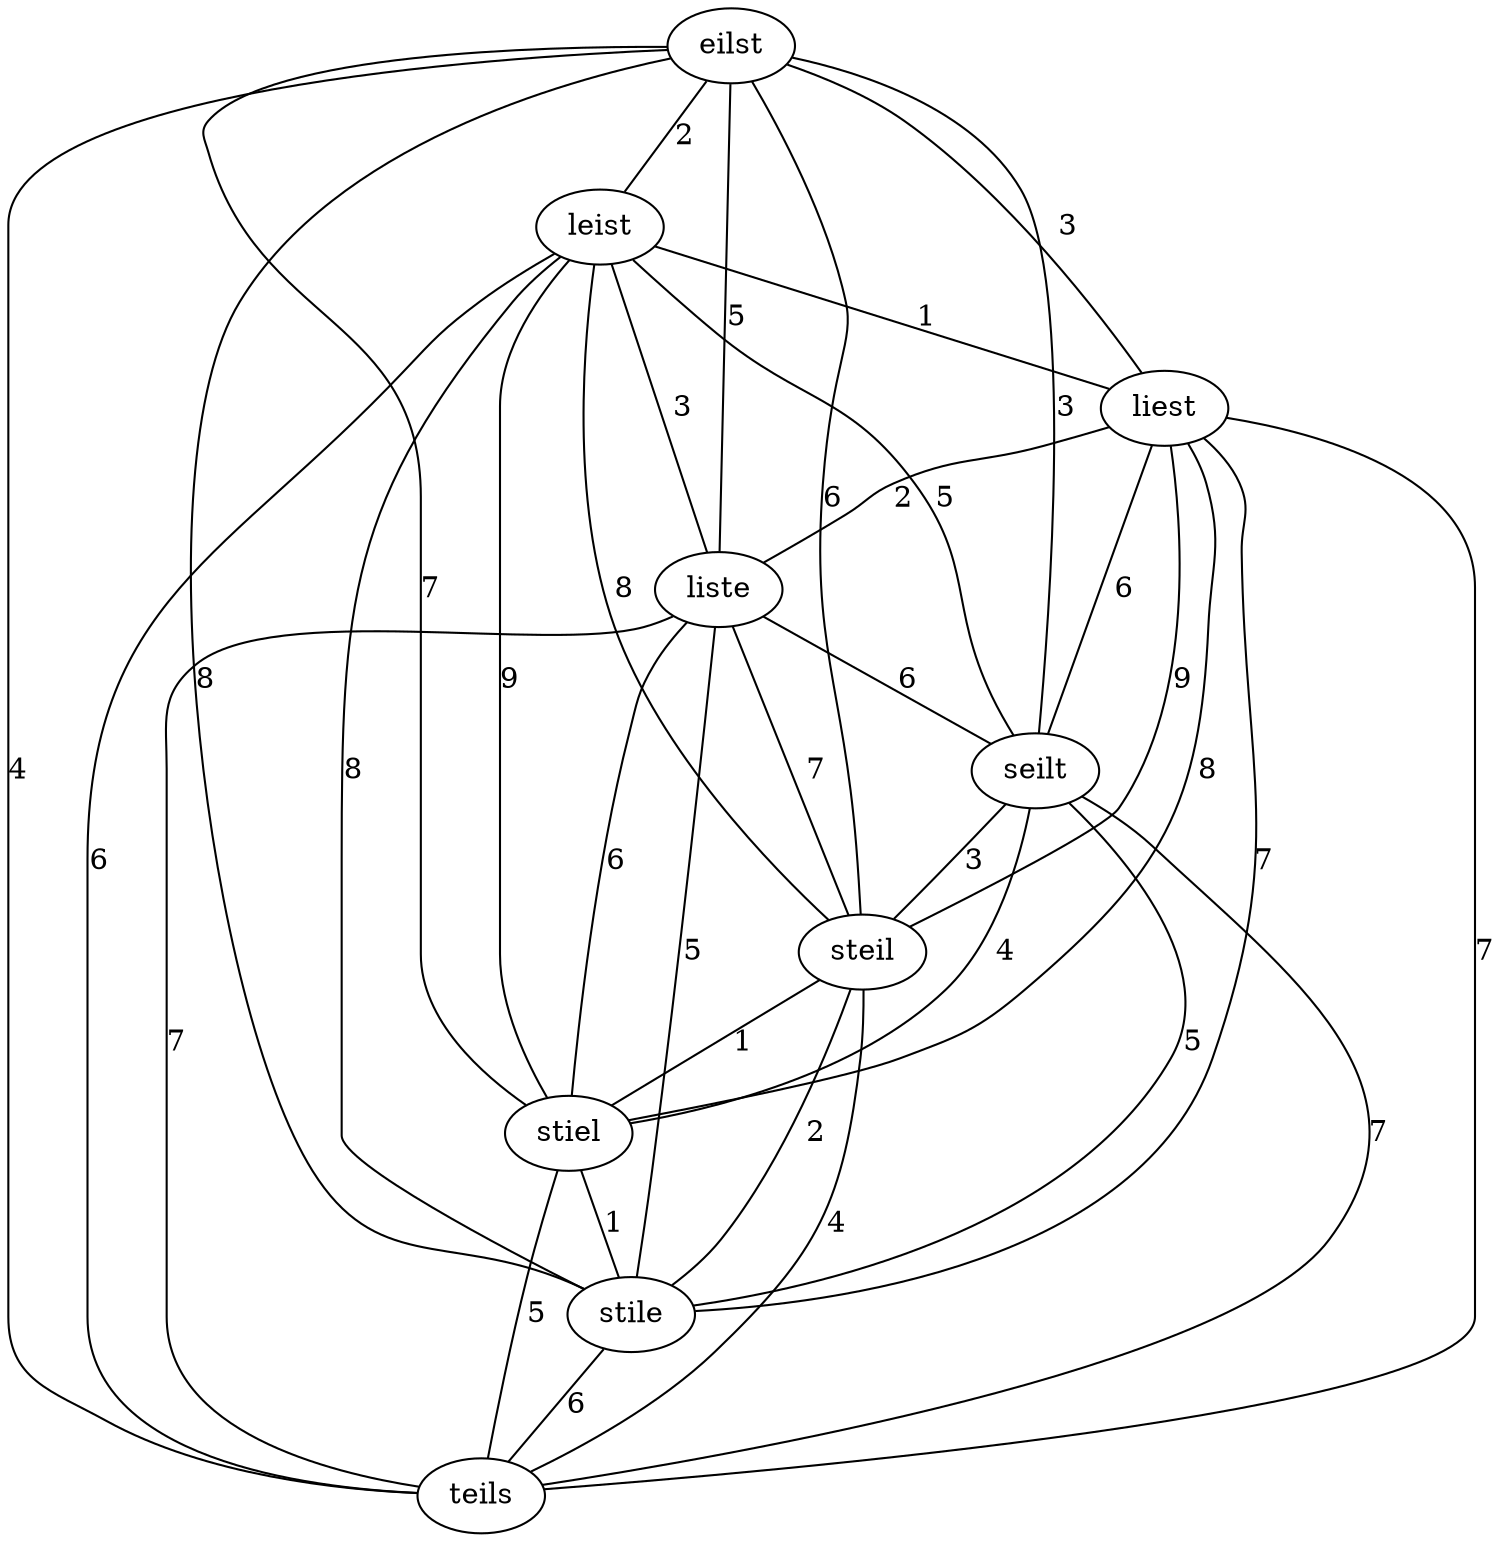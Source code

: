 graph {
	eilst -- leist [ label="2" ];
	eilst -- liest [ label="3" ];
	eilst -- liste [ label="5" ];
	eilst -- seilt [ label="3" ];
	eilst -- steil [ label="6" ];
	eilst -- stiel [ label="7" ];
	eilst -- stile [ label="8" ];
	eilst -- teils [ label="4" ];
	leist -- liest [ label="1" ];
	leist -- liste [ label="3" ];
	leist -- seilt [ label="5" ];
	leist -- steil [ label="8" ];
	leist -- stiel [ label="9" ];
	leist -- stile [ label="8" ];
	leist -- teils [ label="6" ];
	liest -- liste [ label="2" ];
	liest -- seilt [ label="6" ];
	liest -- steil [ label="9" ];
	liest -- stiel [ label="8" ];
	liest -- stile [ label="7" ];
	liest -- teils [ label="7" ];
	liste -- seilt [ label="6" ];
	liste -- steil [ label="7" ];
	liste -- stiel [ label="6" ];
	liste -- stile [ label="5" ];
	liste -- teils [ label="7" ];
	seilt -- steil [ label="3" ];
	seilt -- stiel [ label="4" ];
	seilt -- stile [ label="5" ];
	seilt -- teils [ label="7" ];
	steil -- stiel [ label="1" ];
	steil -- stile [ label="2" ];
	steil -- teils [ label="4" ];
	stiel -- stile [ label="1" ];
	stiel -- teils [ label="5" ];
	stile -- teils [ label="6" ];
}